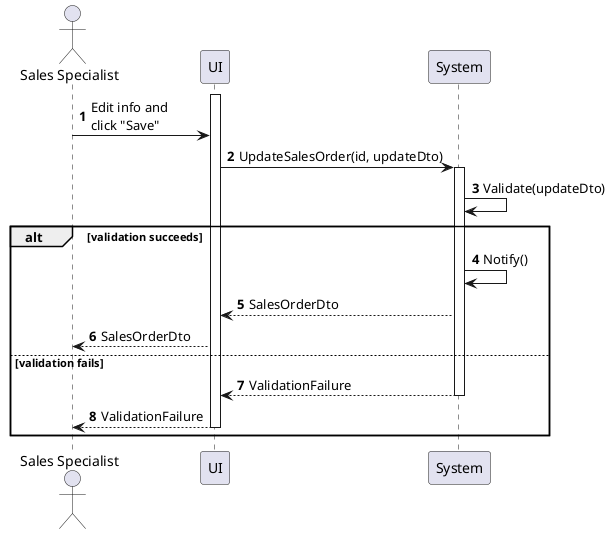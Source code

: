 @startuml sales-order-update
autonumber

actor "Sales Specialist" as a
participant UI as f
participant System as b

activate f
a -> f : Edit info and\nclick "Save"
f -> b : UpdateSalesOrder(id, updateDto)
activate b
b -> b : Validate(updateDto)

alt validation succeeds
    b -> b : Notify()
    b --> f : SalesOrderDto
    f --> a : SalesOrderDto
else validation fails
    return ValidationFailure
    f --> a : ValidationFailure
    deactivate f
end
@enduml